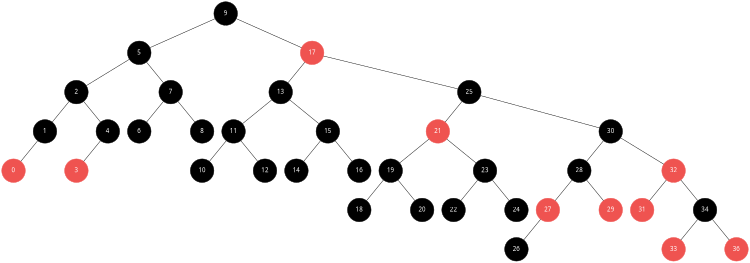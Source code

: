 digraph {
size="5,5"
	graph [fontname=InputMono]
	node [shape=circle]
	node [style=filled]
	node [color=black]
	node [fixedsize=true]
	node [height=0.75]
	node [width=0.75]
	node [fontcolor=white]
	node [fontname=InputMono]
	edge [arrowhead=none]
	edge [style=filled]
	edge [weight=10]
	edge [color=black]
	node [color=black]
	9
	edge [weight=10]
	edge [color=black]
	node [color=black]
	5
		9 -> 5
	edge [weight=100]
	edge [color=white]
	node [color=white]
	"[9"
		9 -> "[9"
	edge [weight=10]
	edge [color=black]
	node [color="#ef5350"]
	17
		9 -> 17
	edge [weight=10]
	edge [color=black]
	node [color=black]
	13
		17 -> 13
	edge [weight=100]
	edge [color=white]
	node [color=white]
	"[17"
		17 -> "[17"
	edge [weight=10]
	edge [color=black]
	node [color=black]
	25
		17 -> 25
	edge [weight=10]
	edge [color=black]
	node [color="#ef5350"]
	21
		25 -> 21
	edge [weight=100]
	edge [color=white]
	node [color=white]
	"[25"
		25 -> "[25"
	edge [weight=10]
	edge [color=black]
	node [color=black]
	30
		25 -> 30
	edge [weight=10]
	edge [color=black]
	node [color=black]
	28
		30 -> 28
	edge [weight=100]
	edge [color=white]
	node [color=white]
	"[30"
		30 -> "[30"
	edge [weight=10]
	edge [color=black]
	node [color="#ef5350"]
	32
		30 -> 32
	edge [weight=10]
	edge [color=black]
	node [color="#ef5350"]
	31
		32 -> 31
	edge [weight=100]
	edge [color=white]
	node [color=white]
	"[32"
		32 -> "[32"
	edge [weight=10]
	edge [color=black]
	node [color=black]
	34
		32 -> 34
	edge [weight=10]
	edge [color=black]
	node [color="#ef5350"]
	33
		34 -> 33
	edge [weight=100]
	edge [color=white]
	node [color=white]
	"[34"
		34 -> "[34"
	edge [weight=10]
	edge [color=black]
	node [color="#ef5350"]
	36
		34 -> 36
	edge [weight=10]
	edge [color=black]
	node [color="#ef5350"]
	27
		28 -> 27
	edge [weight=100]
	edge [color=white]
	node [color=white]
	"[28"
		28 -> "[28"
	edge [weight=10]
	edge [color=black]
	node [color="#ef5350"]
	29
		28 -> 29
	edge [weight=10]
	edge [color=black]
	node [color=black]
	26
		27 -> 26
	edge [weight=100]
	edge [color=white]
	node [color=white]
	"]27"
		27 -> "]27"
	edge [weight=10]
	edge [color=black]
	node [color=black]
	19
		21 -> 19
	edge [weight=100]
	edge [color=white]
	node [color=white]
	"[21"
		21 -> "[21"
	edge [weight=10]
	edge [color=black]
	node [color=black]
	23
		21 -> 23
	edge [weight=10]
	edge [color=black]
	node [color=black]
	22
		23 -> 22
	edge [weight=100]
	edge [color=white]
	node [color=white]
	"[23"
		23 -> "[23"
	edge [weight=10]
	edge [color=black]
	node [color=black]
	24
		23 -> 24
	edge [weight=10]
	edge [color=black]
	node [color=black]
	18
		19 -> 18
	edge [weight=100]
	edge [color=white]
	node [color=white]
	"[19"
		19 -> "[19"
	edge [weight=10]
	edge [color=black]
	node [color=black]
	20
		19 -> 20
	edge [weight=10]
	edge [color=black]
	node [color=black]
	11
		13 -> 11
	edge [weight=100]
	edge [color=white]
	node [color=white]
	"[13"
		13 -> "[13"
	edge [weight=10]
	edge [color=black]
	node [color=black]
	15
		13 -> 15
	edge [weight=10]
	edge [color=black]
	node [color=black]
	14
		15 -> 14
	edge [weight=100]
	edge [color=white]
	node [color=white]
	"[15"
		15 -> "[15"
	edge [weight=10]
	edge [color=black]
	node [color=black]
	16
		15 -> 16
	edge [weight=10]
	edge [color=black]
	node [color=black]
	10
		11 -> 10
	edge [weight=100]
	edge [color=white]
	node [color=white]
	"[11"
		11 -> "[11"
	edge [weight=10]
	edge [color=black]
	node [color=black]
	12
		11 -> 12
	edge [weight=10]
	edge [color=black]
	node [color=black]
	2
		5 -> 2
	edge [weight=100]
	edge [color=white]
	node [color=white]
	"[5"
		5 -> "[5"
	edge [weight=10]
	edge [color=black]
	node [color=black]
	7
		5 -> 7
	edge [weight=10]
	edge [color=black]
	node [color=black]
	6
		7 -> 6
	edge [weight=100]
	edge [color=white]
	node [color=white]
	"[7"
		7 -> "[7"
	edge [weight=10]
	edge [color=black]
	node [color=black]
	8
		7 -> 8
	edge [weight=10]
	edge [color=black]
	node [color=black]
	1
		2 -> 1
	edge [weight=100]
	edge [color=white]
	node [color=white]
	"[2"
		2 -> "[2"
	edge [weight=10]
	edge [color=black]
	node [color=black]
	4
		2 -> 4
	edge [weight=10]
	edge [color=black]
	node [color="#ef5350"]
	3
		4 -> 3
	edge [weight=100]
	edge [color=white]
	node [color=white]
	"]4"
		4 -> "]4"
	edge [weight=10]
	edge [color=black]
	node [color="#ef5350"]
	0
		1 -> 0
	edge [weight=100]
	edge [color=white]
	node [color=white]
	"]1"
		1 -> "]1"
}